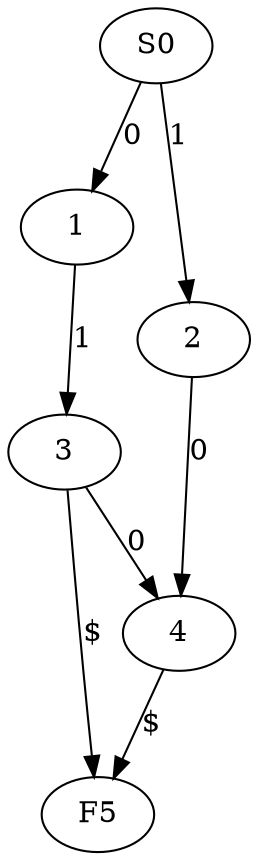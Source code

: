 digraph G {
0 [label=S0];
1 [label=1];
2 [label=2];
3 [label=3];
4 [label=4];
5 [label=F5];
0->1  [label=0];
0->2  [label=1];
1->3  [label=1];
2->4  [label=0];
3->4  [label=0];
3->5  [label="$"];
4->5  [label="$"];
}
